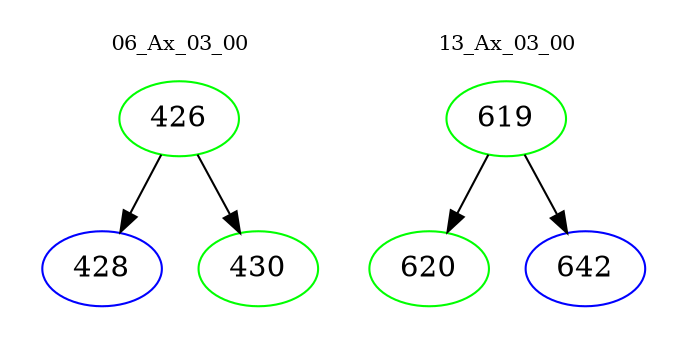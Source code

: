 digraph{
subgraph cluster_0 {
color = white
label = "06_Ax_03_00";
fontsize=10;
T0_426 [label="426", color="green"]
T0_426 -> T0_428 [color="black"]
T0_428 [label="428", color="blue"]
T0_426 -> T0_430 [color="black"]
T0_430 [label="430", color="green"]
}
subgraph cluster_1 {
color = white
label = "13_Ax_03_00";
fontsize=10;
T1_619 [label="619", color="green"]
T1_619 -> T1_620 [color="black"]
T1_620 [label="620", color="green"]
T1_619 -> T1_642 [color="black"]
T1_642 [label="642", color="blue"]
}
}
